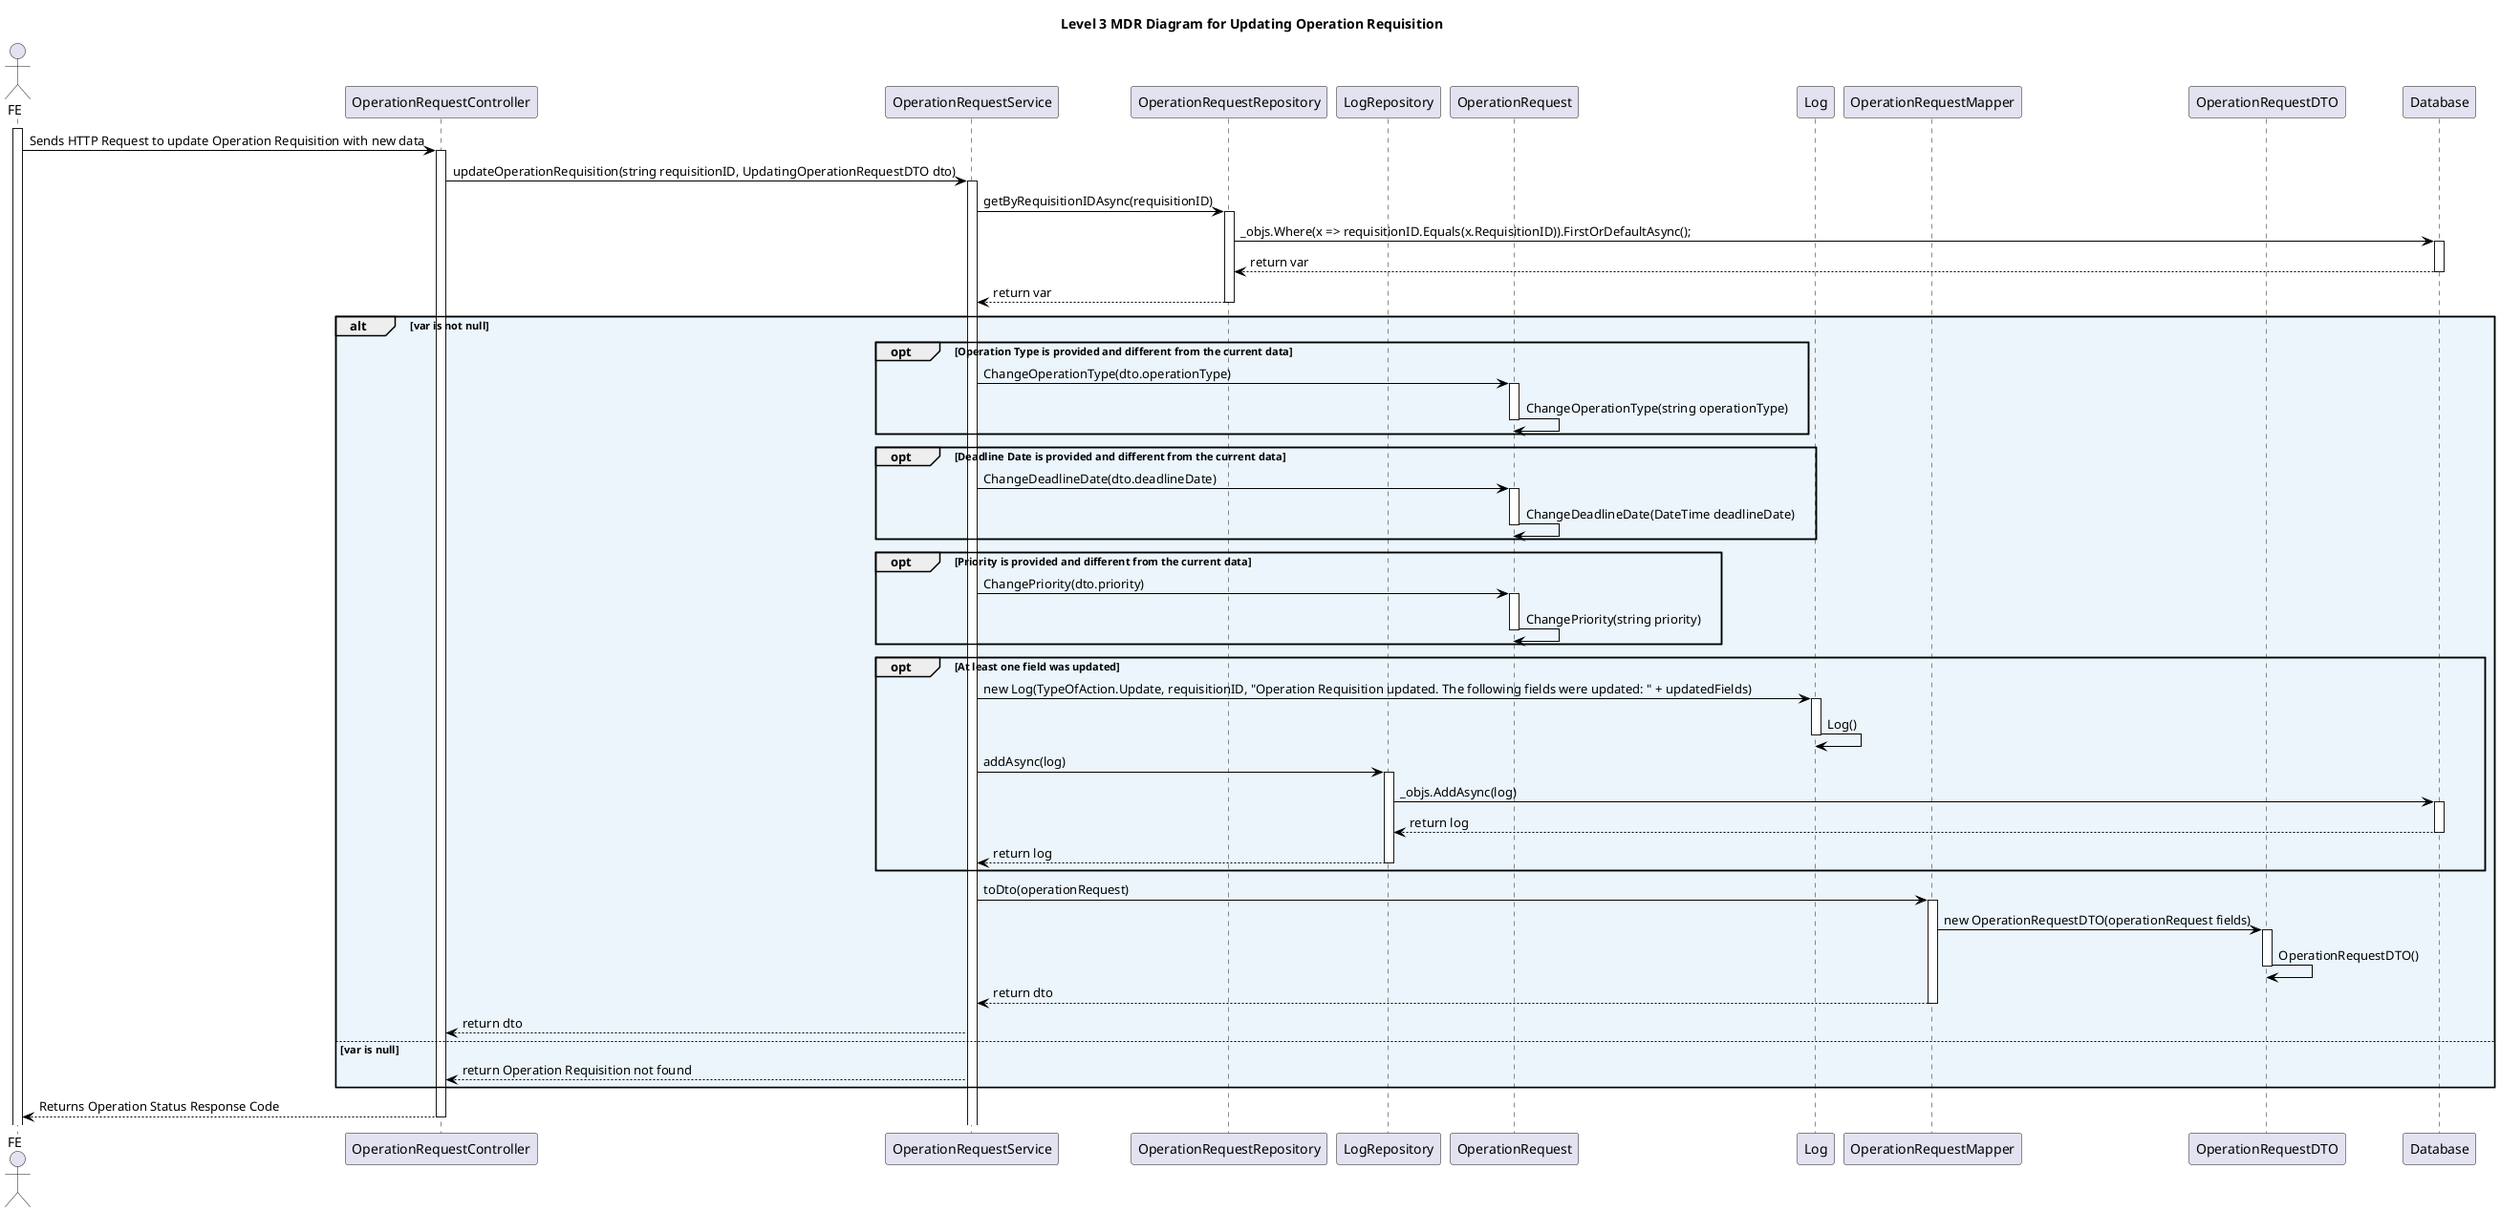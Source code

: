 @startuml level_3_MDR

title Level 3 MDR Diagram for Updating Operation Requisition

hide empty members
'skinparam Linetype ortho

skinparam class {
    BackgroundColor<<valueObject>> #D6EAF8
    BackgroundColor<<root>> #FDEBD0
    BackgroundColor<<service>> #D1F2EB
    BackgroundColor #FEF9E7
    ArrowColor Black
}

skinparam package {
    BackgroundColor #EBF5FB
}

actor FE as FE
participant "OperationRequestController" as C
participant "OperationRequestService" as S
participant "OperationRequestRepository" as R
participant "LogRepository" as LR
participant "OperationRequest" as OR
participant "Log" as L
participant "OperationRequestMapper" as M
participant "OperationRequestDTO" as D
participant "Database" as DB

activate FE
FE -> C: Sends HTTP Request to update Operation Requisition with new data
activate C
C -> S: updateOperationRequisition(string requisitionID, UpdatingOperationRequestDTO dto)
activate S
S -> R: getByRequisitionIDAsync(requisitionID)
activate R
R -> DB: _objs.Where(x => requisitionID.Equals(x.RequisitionID)).FirstOrDefaultAsync();
activate DB
DB --> R: return var
deactivate DB
R --> S: return var
deactivate R
alt var is not null
    opt Operation Type is provided and different from the current data
        S -> OR: ChangeOperationType(dto.operationType)
        activate OR
        OR -> OR: ChangeOperationType(string operationType)
        deactivate OR
    end
    opt Deadline Date is provided and different from the current data
        S -> OR: ChangeDeadlineDate(dto.deadlineDate)
        activate OR
        OR -> OR: ChangeDeadlineDate(DateTime deadlineDate)
        deactivate OR
    end
    opt Priority is provided and different from the current data
        S -> OR: ChangePriority(dto.priority)
        activate OR
        OR -> OR: ChangePriority(string priority)
        deactivate OR
    end
    opt At least one field was updated
        S -> L: new Log(TypeOfAction.Update, requisitionID, "Operation Requisition updated. The following fields were updated: " + updatedFields)
        activate L
        L -> L: Log()
        deactivate L
        S -> LR: addAsync(log)
        activate LR
        LR -> DB: _objs.AddAsync(log)
        activate DB
        DB --> LR: return log
        deactivate DB
        LR --> S: return log
        deactivate LR
    end
    S -> M: toDto(operationRequest)
    activate M
    M -> D: new OperationRequestDTO(operationRequest fields)
    activate D
    D -> D: OperationRequestDTO()
    deactivate D
    M --> S: return dto
    deactivate M
    S --> C: return dto
else var is null
    S --> C: return Operation Requisition not found
end
C --> FE: Returns Operation Status Response Code
deactivate C

@enduml